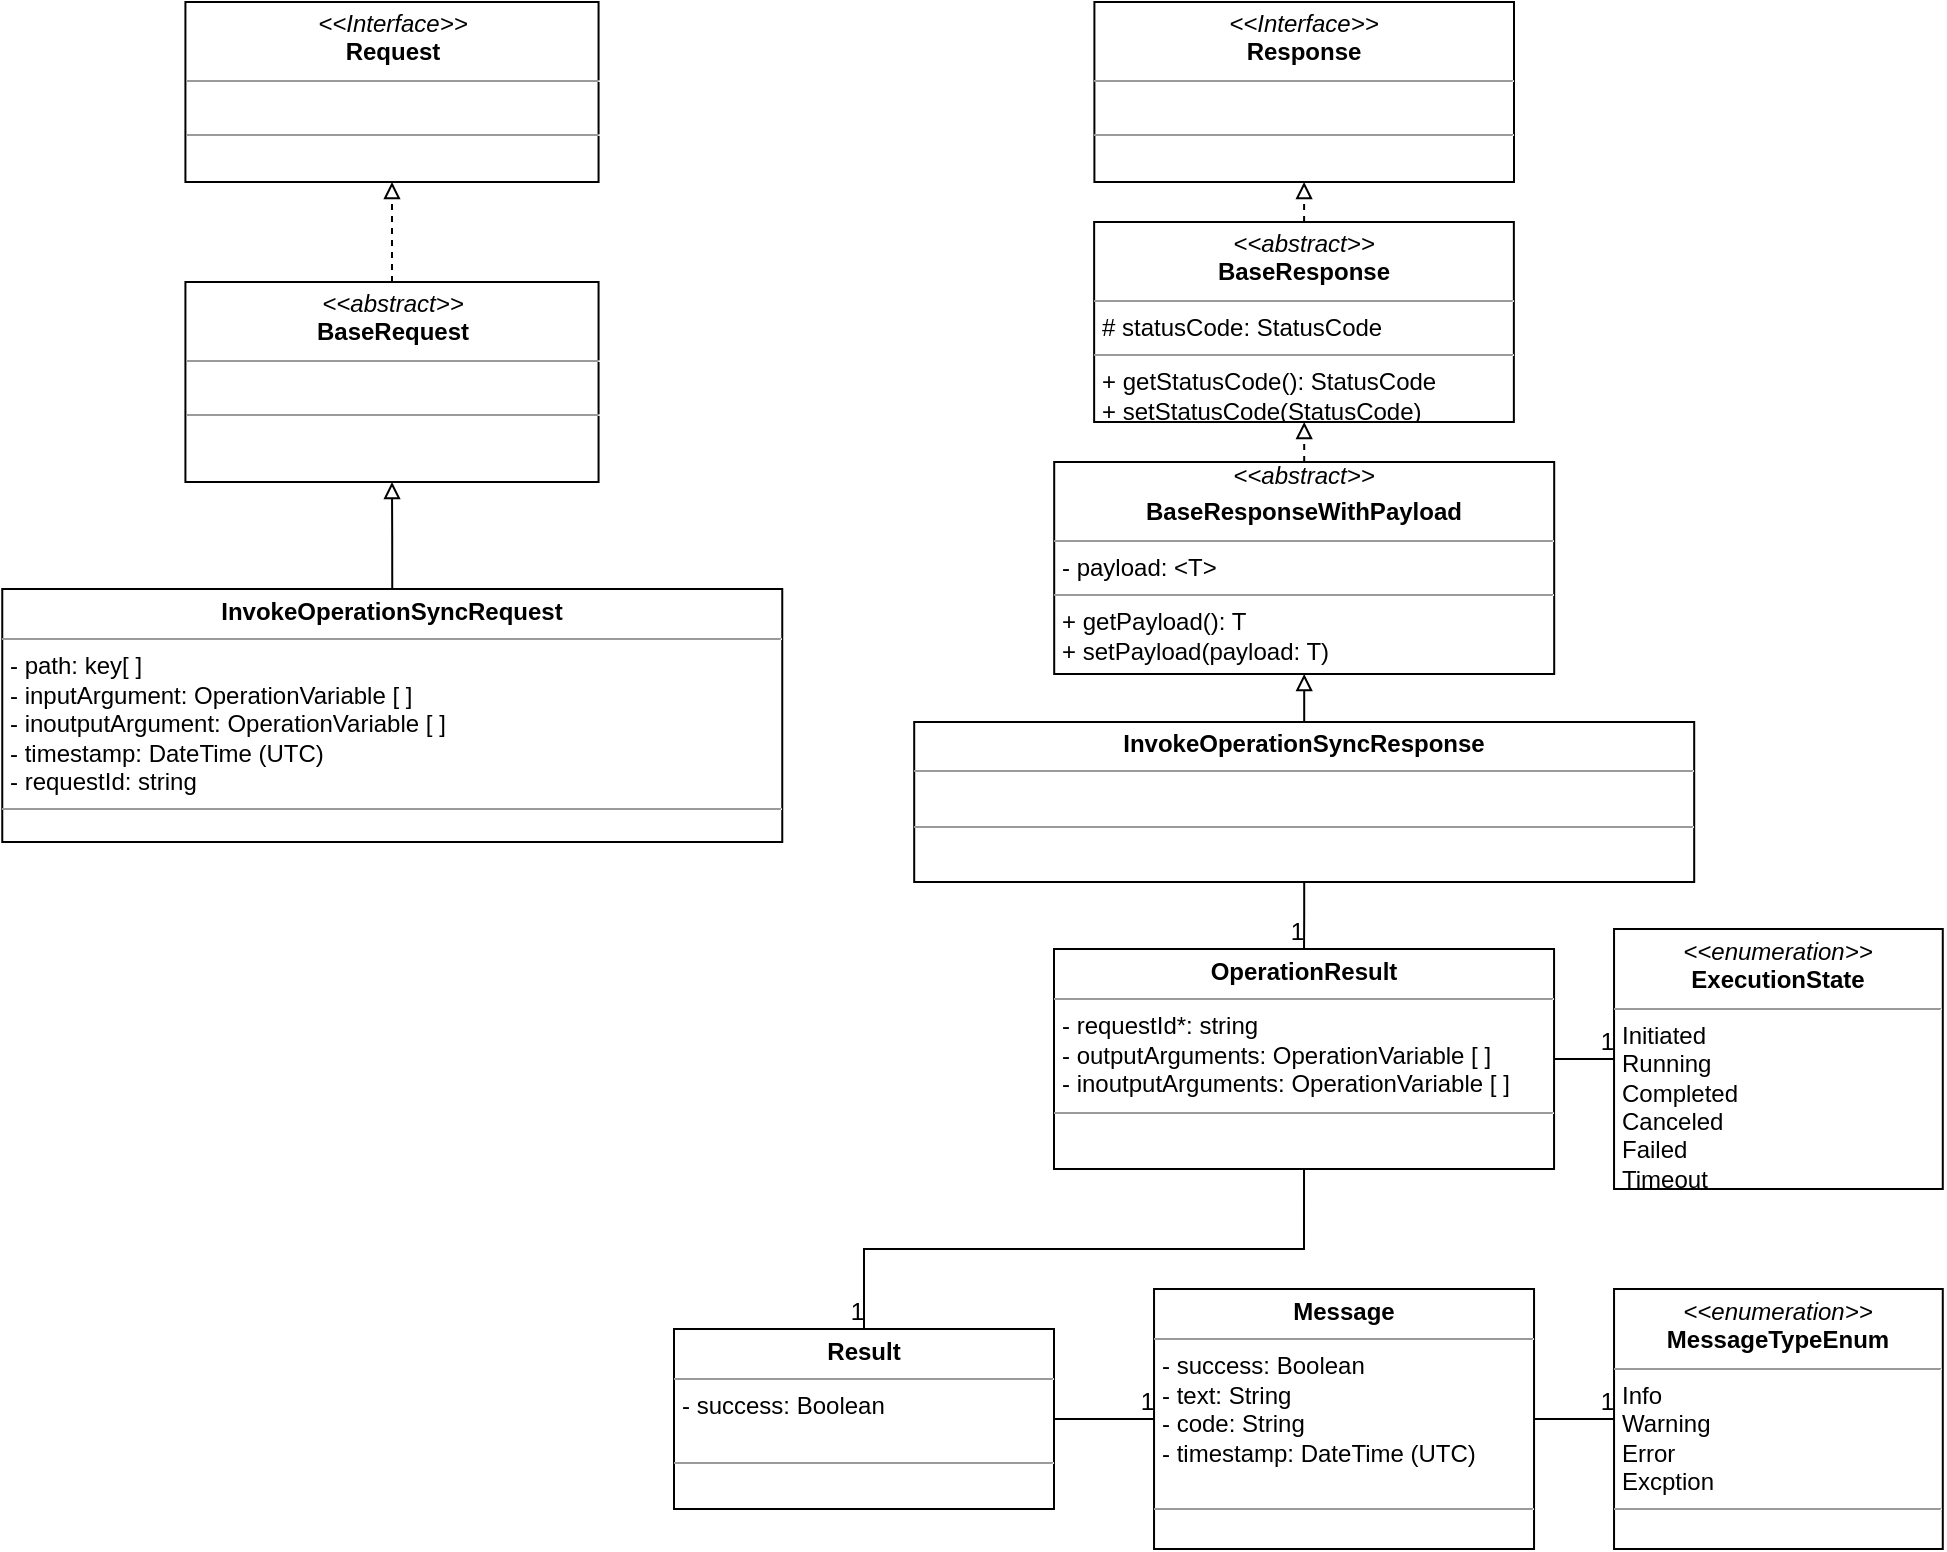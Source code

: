 <mxfile version="15.4.0" type="device"><diagram id="C5RBs43oDa-KdzZeNtuy" name="Page-1"><mxGraphModel dx="1086" dy="926" grid="1" gridSize="10" guides="1" tooltips="1" connect="1" arrows="1" fold="1" page="1" pageScale="1" pageWidth="1169" pageHeight="827" math="0" shadow="0"><root><mxCell id="WIyWlLk6GJQsqaUBKTNV-0"/><mxCell id="WIyWlLk6GJQsqaUBKTNV-1" parent="WIyWlLk6GJQsqaUBKTNV-0"/><mxCell id="f5zDzIItAupmZgzO_Vqk-6" value="&lt;p style=&quot;margin: 0px ; margin-top: 4px ; text-align: center&quot;&gt;&lt;i&gt;&amp;lt;&amp;lt;Interface&amp;gt;&amp;gt;&lt;/i&gt;&lt;br&gt;&lt;b&gt;Request&lt;/b&gt;&lt;/p&gt;&lt;hr size=&quot;1&quot;&gt;&lt;p style=&quot;margin: 0px ; margin-left: 4px&quot;&gt;&lt;br&gt;&lt;/p&gt;&lt;hr size=&quot;1&quot;&gt;&lt;p style=&quot;margin: 0px ; margin-left: 4px&quot;&gt;&lt;br&gt;&lt;/p&gt;" style="verticalAlign=top;align=left;overflow=fill;fontSize=12;fontFamily=Helvetica;html=1;" parent="WIyWlLk6GJQsqaUBKTNV-1" vertex="1"><mxGeometry x="195.71" y="40" width="206.57" height="90" as="geometry"/></mxCell><mxCell id="QECCRtX85m3brhspg_UT-3" value="" style="endArrow=block;html=1;rounded=0;edgeStyle=orthogonalEdgeStyle;entryX=0.5;entryY=1;entryDx=0;entryDy=0;exitX=0.5;exitY=0;exitDx=0;exitDy=0;endFill=0;" parent="WIyWlLk6GJQsqaUBKTNV-1" source="yIvi4q69wvPXSV3NV1Up-0" target="QECCRtX85m3brhspg_UT-87" edge="1"><mxGeometry width="50" height="50" relative="1" as="geometry"><mxPoint x="298.995" y="333.5" as="sourcePoint"/><mxPoint x="299.465" y="275" as="targetPoint"/><Array as="points"/></mxGeometry></mxCell><mxCell id="QECCRtX85m3brhspg_UT-58" style="edgeStyle=orthogonalEdgeStyle;rounded=0;orthogonalLoop=1;jettySize=auto;html=1;entryX=0.5;entryY=1;entryDx=0;entryDy=0;endArrow=block;endFill=0;exitX=0.5;exitY=0;exitDx=0;exitDy=0;" parent="WIyWlLk6GJQsqaUBKTNV-1" source="8xu37eSLTiGDSR_bmknJ-27" target="mao00Wow2SW2rsBsIuWB-4" edge="1"><mxGeometry relative="1" as="geometry"><mxPoint x="765" y="333.5" as="targetPoint"/><mxPoint x="765" y="387.5" as="sourcePoint"/></mxGeometry></mxCell><mxCell id="QECCRtX85m3brhspg_UT-88" style="edgeStyle=orthogonalEdgeStyle;rounded=0;orthogonalLoop=1;jettySize=auto;html=1;entryX=0.5;entryY=1;entryDx=0;entryDy=0;endArrow=block;endFill=0;dashed=1;" parent="WIyWlLk6GJQsqaUBKTNV-1" source="QECCRtX85m3brhspg_UT-87" target="f5zDzIItAupmZgzO_Vqk-6" edge="1"><mxGeometry relative="1" as="geometry"/></mxCell><mxCell id="QECCRtX85m3brhspg_UT-87" value="&lt;p style=&quot;margin: 0px ; margin-top: 4px ; text-align: center&quot;&gt;&lt;i&gt;&amp;lt;&amp;lt;abstract&amp;gt;&amp;gt;&lt;/i&gt;&lt;br&gt;&lt;b&gt;BaseRequest&lt;/b&gt;&lt;/p&gt;&lt;hr size=&quot;1&quot;&gt;&lt;p style=&quot;margin: 0px ; margin-left: 4px&quot;&gt;&lt;br&gt;&lt;/p&gt;&lt;hr size=&quot;1&quot;&gt;&lt;p style=&quot;margin: 0px ; margin-left: 4px&quot;&gt;&lt;br&gt;&lt;/p&gt;" style="verticalAlign=top;align=left;overflow=fill;fontSize=12;fontFamily=Helvetica;html=1;" parent="WIyWlLk6GJQsqaUBKTNV-1" vertex="1"><mxGeometry x="195.71" y="180" width="206.57" height="100" as="geometry"/></mxCell><mxCell id="8xu37eSLTiGDSR_bmknJ-27" value="&lt;p style=&quot;margin: 0px ; margin-top: 4px ; text-align: center&quot;&gt;&lt;b&gt;InvokeOperationSyncResponse&lt;/b&gt;&lt;br&gt;&lt;/p&gt;&lt;hr size=&quot;1&quot;&gt;&lt;p style=&quot;margin: 0px ; margin-left: 4px&quot;&gt;&lt;br&gt;&lt;/p&gt;&lt;hr size=&quot;1&quot;&gt;&lt;p style=&quot;margin: 0px ; margin-left: 4px&quot;&gt;&lt;br&gt;&lt;/p&gt;" style="verticalAlign=top;align=left;overflow=fill;fontSize=12;fontFamily=Helvetica;html=1;" parent="WIyWlLk6GJQsqaUBKTNV-1" vertex="1"><mxGeometry x="560.1" y="400" width="390" height="80" as="geometry"/></mxCell><mxCell id="yIvi4q69wvPXSV3NV1Up-0" value="&lt;p style=&quot;margin: 0px ; margin-top: 4px ; text-align: center&quot;&gt;&lt;b&gt;InvokeOperationSyncRequest&lt;/b&gt;&lt;br&gt;&lt;/p&gt;&lt;hr size=&quot;1&quot;&gt;&lt;p style=&quot;margin: 0px ; margin-left: 4px&quot;&gt;&lt;span&gt;- path: key[ ]&lt;/span&gt;&lt;/p&gt;&lt;p style=&quot;margin: 0px ; margin-left: 4px&quot;&gt;&lt;span&gt;- inputArgument: OperationVariable [ ]&lt;/span&gt;&lt;/p&gt;&lt;p style=&quot;margin: 0px ; margin-left: 4px&quot;&gt;&lt;span&gt;- inoutputArgument: OperationVariable [ ]&lt;/span&gt;&lt;/p&gt;&lt;p style=&quot;margin: 0px ; margin-left: 4px&quot;&gt;&lt;span&gt;- timestamp: DateTime (UTC)&lt;/span&gt;&lt;/p&gt;&lt;p style=&quot;margin: 0px ; margin-left: 4px&quot;&gt;&lt;span&gt;- requestId: string&lt;/span&gt;&lt;/p&gt;&lt;hr size=&quot;1&quot;&gt;&lt;p style=&quot;margin: 0px ; margin-left: 4px&quot;&gt;&lt;br&gt;&lt;/p&gt;" style="verticalAlign=top;align=left;overflow=fill;fontSize=12;fontFamily=Helvetica;html=1;" parent="WIyWlLk6GJQsqaUBKTNV-1" vertex="1"><mxGeometry x="104.13" y="333.5" width="390" height="126.5" as="geometry"/></mxCell><mxCell id="7Yltst27W-OKoZaqkGmi-1" value="&lt;p style=&quot;margin: 0px ; margin-top: 4px ; text-align: center&quot;&gt;&lt;i&gt;&amp;lt;&amp;lt;enumeration&amp;gt;&amp;gt;&lt;/i&gt;&lt;br&gt;&lt;b&gt;ExecutionState&lt;/b&gt;&lt;/p&gt;&lt;hr size=&quot;1&quot;&gt;&lt;p style=&quot;margin: 0px ; margin-left: 4px&quot;&gt;Initiated&lt;/p&gt;&lt;p style=&quot;margin: 0px ; margin-left: 4px&quot;&gt;Running&lt;/p&gt;&lt;p style=&quot;margin: 0px ; margin-left: 4px&quot;&gt;Completed&lt;/p&gt;&lt;p style=&quot;margin: 0px ; margin-left: 4px&quot;&gt;Canceled&lt;/p&gt;&lt;p style=&quot;margin: 0px ; margin-left: 4px&quot;&gt;Failed&lt;/p&gt;&lt;p style=&quot;margin: 0px ; margin-left: 4px&quot;&gt;Timeout&lt;/p&gt;&lt;hr size=&quot;1&quot;&gt;&lt;p style=&quot;margin: 0px ; margin-left: 4px&quot;&gt;&lt;br&gt;&lt;/p&gt;" style="verticalAlign=top;align=left;overflow=fill;fontSize=12;fontFamily=Helvetica;html=1;" parent="WIyWlLk6GJQsqaUBKTNV-1" vertex="1"><mxGeometry x="910.02" y="503.5" width="164.37" height="130" as="geometry"/></mxCell><mxCell id="7Yltst27W-OKoZaqkGmi-2" value="" style="endArrow=none;html=1;rounded=0;edgeStyle=orthogonalEdgeStyle;exitX=1;exitY=0.5;exitDx=0;exitDy=0;entryX=0;entryY=0.5;entryDx=0;entryDy=0;" parent="WIyWlLk6GJQsqaUBKTNV-1" source="7Yltst27W-OKoZaqkGmi-4" target="7Yltst27W-OKoZaqkGmi-1" edge="1"><mxGeometry relative="1" as="geometry"><mxPoint x="703.65" y="698.5" as="sourcePoint"/><mxPoint x="973.59" y="803.5" as="targetPoint"/></mxGeometry></mxCell><mxCell id="7Yltst27W-OKoZaqkGmi-3" value="1" style="resizable=0;html=1;align=right;verticalAlign=bottom;" parent="7Yltst27W-OKoZaqkGmi-2" connectable="0" vertex="1"><mxGeometry x="1" relative="1" as="geometry"/></mxCell><mxCell id="7Yltst27W-OKoZaqkGmi-4" value="&lt;p style=&quot;margin: 0px ; margin-top: 4px ; text-align: center&quot;&gt;&lt;b&gt;OperationResult&lt;/b&gt;&lt;/p&gt;&lt;hr size=&quot;1&quot;&gt;&lt;p style=&quot;margin: 0px ; margin-left: 4px&quot;&gt;&lt;span&gt;- requestId*: string&lt;/span&gt;&lt;br&gt;&lt;/p&gt;&lt;p style=&quot;margin: 0px ; margin-left: 4px&quot;&gt;- outputArguments: OperationVariable [ ]&lt;/p&gt;&lt;p style=&quot;margin: 0px ; margin-left: 4px&quot;&gt;- inoutputArguments: OperationVariable [ ]&lt;/p&gt;&lt;hr size=&quot;1&quot;&gt;&lt;p style=&quot;margin: 0px ; margin-left: 4px&quot;&gt;&lt;br&gt;&lt;/p&gt;" style="verticalAlign=top;align=left;overflow=fill;fontSize=12;fontFamily=Helvetica;html=1;" parent="WIyWlLk6GJQsqaUBKTNV-1" vertex="1"><mxGeometry x="630" y="513.5" width="250.03" height="110" as="geometry"/></mxCell><mxCell id="7Yltst27W-OKoZaqkGmi-5" value="" style="endArrow=none;html=1;rounded=0;edgeStyle=orthogonalEdgeStyle;entryX=0.5;entryY=0;entryDx=0;entryDy=0;exitX=0.5;exitY=1;exitDx=0;exitDy=0;" parent="WIyWlLk6GJQsqaUBKTNV-1" source="8xu37eSLTiGDSR_bmknJ-27" target="7Yltst27W-OKoZaqkGmi-4" edge="1"><mxGeometry relative="1" as="geometry"><mxPoint x="740" y="483.5" as="sourcePoint"/><mxPoint x="900" y="483.5" as="targetPoint"/></mxGeometry></mxCell><mxCell id="7Yltst27W-OKoZaqkGmi-6" value="1" style="resizable=0;html=1;align=right;verticalAlign=bottom;" parent="7Yltst27W-OKoZaqkGmi-5" connectable="0" vertex="1"><mxGeometry x="1" relative="1" as="geometry"/></mxCell><mxCell id="J_GvPm8REV1haMVJFqvA-0" value="&lt;p style=&quot;margin: 0px ; margin-top: 4px ; text-align: center&quot;&gt;&lt;b&gt;Result&lt;/b&gt;&lt;/p&gt;&lt;hr size=&quot;1&quot;&gt;&lt;p style=&quot;margin: 0px ; margin-left: 4px&quot;&gt;- success: Boolean&lt;br&gt;&lt;br&gt;&lt;/p&gt;&lt;hr size=&quot;1&quot;&gt;&lt;p style=&quot;margin: 0px ; margin-left: 4px&quot;&gt;&lt;br&gt;&lt;/p&gt;" style="verticalAlign=top;align=left;overflow=fill;fontSize=12;fontFamily=Helvetica;html=1;" parent="WIyWlLk6GJQsqaUBKTNV-1" vertex="1"><mxGeometry x="440" y="703.5" width="190" height="90" as="geometry"/></mxCell><mxCell id="J_GvPm8REV1haMVJFqvA-1" value="&lt;p style=&quot;margin: 0px ; margin-top: 4px ; text-align: center&quot;&gt;&lt;b&gt;Message&lt;/b&gt;&lt;/p&gt;&lt;hr size=&quot;1&quot;&gt;&lt;p style=&quot;margin: 0px ; margin-left: 4px&quot;&gt;- success: Boolean&lt;/p&gt;&lt;p style=&quot;margin: 0px ; margin-left: 4px&quot;&gt;- text: String&lt;/p&gt;&lt;p style=&quot;margin: 0px ; margin-left: 4px&quot;&gt;- code: String&lt;/p&gt;&lt;p style=&quot;margin: 0px ; margin-left: 4px&quot;&gt;- timestamp: DateTime (UTC)&lt;br&gt;&lt;br&gt;&lt;/p&gt;&lt;hr size=&quot;1&quot;&gt;&lt;p style=&quot;margin: 0px ; margin-left: 4px&quot;&gt;&lt;br&gt;&lt;/p&gt;" style="verticalAlign=top;align=left;overflow=fill;fontSize=12;fontFamily=Helvetica;html=1;" parent="WIyWlLk6GJQsqaUBKTNV-1" vertex="1"><mxGeometry x="680.02" y="683.5" width="190" height="130" as="geometry"/></mxCell><mxCell id="J_GvPm8REV1haMVJFqvA-2" value="&lt;p style=&quot;margin: 0px ; margin-top: 4px ; text-align: center&quot;&gt;&lt;i&gt;&amp;lt;&amp;lt;enumeration&amp;gt;&amp;gt;&lt;/i&gt;&lt;br&gt;&lt;b&gt;MessageTypeEnum&lt;/b&gt;&lt;/p&gt;&lt;hr size=&quot;1&quot;&gt;&lt;p style=&quot;margin: 0px ; margin-left: 4px&quot;&gt;Info&lt;/p&gt;&lt;p style=&quot;margin: 0px ; margin-left: 4px&quot;&gt;Warning&lt;/p&gt;&lt;p style=&quot;margin: 0px ; margin-left: 4px&quot;&gt;Error&lt;/p&gt;&lt;p style=&quot;margin: 0px ; margin-left: 4px&quot;&gt;Excption&lt;/p&gt;&lt;hr size=&quot;1&quot;&gt;&lt;p style=&quot;margin: 0px ; margin-left: 4px&quot;&gt;&lt;br&gt;&lt;/p&gt;" style="verticalAlign=top;align=left;overflow=fill;fontSize=12;fontFamily=Helvetica;html=1;" parent="WIyWlLk6GJQsqaUBKTNV-1" vertex="1"><mxGeometry x="910.02" y="683.5" width="164.37" height="130" as="geometry"/></mxCell><mxCell id="J_GvPm8REV1haMVJFqvA-3" value="" style="endArrow=none;html=1;rounded=0;edgeStyle=orthogonalEdgeStyle;exitX=0.5;exitY=1;exitDx=0;exitDy=0;entryX=0.5;entryY=0;entryDx=0;entryDy=0;" parent="WIyWlLk6GJQsqaUBKTNV-1" source="7Yltst27W-OKoZaqkGmi-4" target="J_GvPm8REV1haMVJFqvA-0" edge="1"><mxGeometry relative="1" as="geometry"><mxPoint x="755.015" y="653.5" as="sourcePoint"/><mxPoint x="990.02" y="733.5" as="targetPoint"/></mxGeometry></mxCell><mxCell id="J_GvPm8REV1haMVJFqvA-4" value="1" style="resizable=0;html=1;align=right;verticalAlign=bottom;" parent="J_GvPm8REV1haMVJFqvA-3" connectable="0" vertex="1"><mxGeometry x="1" relative="1" as="geometry"/></mxCell><mxCell id="J_GvPm8REV1haMVJFqvA-5" value="" style="endArrow=none;html=1;rounded=0;edgeStyle=orthogonalEdgeStyle;exitX=1;exitY=0.5;exitDx=0;exitDy=0;" parent="WIyWlLk6GJQsqaUBKTNV-1" source="J_GvPm8REV1haMVJFqvA-0" target="J_GvPm8REV1haMVJFqvA-1" edge="1"><mxGeometry relative="1" as="geometry"><mxPoint x="765.015" y="663.5" as="sourcePoint"/><mxPoint x="765.02" y="723.5" as="targetPoint"/></mxGeometry></mxCell><mxCell id="J_GvPm8REV1haMVJFqvA-6" value="1" style="resizable=0;html=1;align=right;verticalAlign=bottom;" parent="J_GvPm8REV1haMVJFqvA-5" connectable="0" vertex="1"><mxGeometry x="1" relative="1" as="geometry"/></mxCell><mxCell id="J_GvPm8REV1haMVJFqvA-10" value="" style="endArrow=none;html=1;rounded=0;edgeStyle=orthogonalEdgeStyle;exitX=1;exitY=0.5;exitDx=0;exitDy=0;entryX=0;entryY=0.5;entryDx=0;entryDy=0;" parent="WIyWlLk6GJQsqaUBKTNV-1" source="J_GvPm8REV1haMVJFqvA-1" target="J_GvPm8REV1haMVJFqvA-2" edge="1"><mxGeometry relative="1" as="geometry"><mxPoint x="430.02" y="853.5" as="sourcePoint"/><mxPoint x="590.02" y="853.5" as="targetPoint"/></mxGeometry></mxCell><mxCell id="J_GvPm8REV1haMVJFqvA-11" value="1" style="resizable=0;html=1;align=right;verticalAlign=bottom;" parent="J_GvPm8REV1haMVJFqvA-10" connectable="0" vertex="1"><mxGeometry x="1" relative="1" as="geometry"/></mxCell><mxCell id="mao00Wow2SW2rsBsIuWB-0" value="&lt;p style=&quot;margin: 0px ; margin-top: 4px ; text-align: center&quot;&gt;&lt;i&gt;&amp;lt;&amp;lt;Interface&amp;gt;&amp;gt;&lt;/i&gt;&lt;br&gt;&lt;b&gt;Response&lt;/b&gt;&lt;/p&gt;&lt;hr size=&quot;1&quot;&gt;&lt;p style=&quot;margin: 0px ; margin-left: 4px&quot;&gt;&lt;br&gt;&lt;/p&gt;&lt;hr size=&quot;1&quot;&gt;&lt;p style=&quot;margin: 0px ; margin-left: 4px&quot;&gt;&lt;br&gt;&lt;/p&gt;" style="verticalAlign=top;align=left;overflow=fill;fontSize=12;fontFamily=Helvetica;html=1;" parent="WIyWlLk6GJQsqaUBKTNV-1" vertex="1"><mxGeometry x="650.2" y="40" width="209.8" height="90" as="geometry"/></mxCell><mxCell id="mao00Wow2SW2rsBsIuWB-1" style="edgeStyle=orthogonalEdgeStyle;rounded=0;orthogonalLoop=1;jettySize=auto;html=1;entryX=0.5;entryY=1;entryDx=0;entryDy=0;endArrow=block;endFill=0;dashed=1;" parent="WIyWlLk6GJQsqaUBKTNV-1" source="mao00Wow2SW2rsBsIuWB-2" target="mao00Wow2SW2rsBsIuWB-0" edge="1"><mxGeometry relative="1" as="geometry"/></mxCell><mxCell id="mao00Wow2SW2rsBsIuWB-2" value="&lt;p style=&quot;margin: 0px ; margin-top: 4px ; text-align: center&quot;&gt;&lt;i&gt;&amp;lt;&amp;lt;abstract&amp;gt;&amp;gt;&lt;/i&gt;&lt;br&gt;&lt;b&gt;BaseResponse&lt;/b&gt;&lt;/p&gt;&lt;hr size=&quot;1&quot;&gt;&lt;p style=&quot;margin: 0px ; margin-left: 4px&quot;&gt;# statusCode: StatusCode&lt;/p&gt;&lt;hr size=&quot;1&quot;&gt;&lt;p style=&quot;margin: 0px ; margin-left: 4px&quot;&gt;+ getStatusCode(): StatusCode&lt;br&gt;+ setStatusCode(StatusCode)&lt;/p&gt;" style="verticalAlign=top;align=left;overflow=fill;fontSize=12;fontFamily=Helvetica;html=1;" parent="WIyWlLk6GJQsqaUBKTNV-1" vertex="1"><mxGeometry x="650.07" y="150" width="209.86" height="100" as="geometry"/></mxCell><mxCell id="mao00Wow2SW2rsBsIuWB-3" style="edgeStyle=orthogonalEdgeStyle;rounded=0;orthogonalLoop=1;jettySize=auto;html=1;entryX=0.5;entryY=1;entryDx=0;entryDy=0;endArrow=block;endFill=0;dashed=1;" parent="WIyWlLk6GJQsqaUBKTNV-1" source="mao00Wow2SW2rsBsIuWB-4" target="mao00Wow2SW2rsBsIuWB-2" edge="1"><mxGeometry relative="1" as="geometry"><mxPoint x="755.14" y="320" as="targetPoint"/></mxGeometry></mxCell><mxCell id="mao00Wow2SW2rsBsIuWB-4" value="&lt;div style=&quot;text-align: center&quot;&gt;&lt;i&gt;&amp;lt;&amp;lt;abstract&amp;gt;&amp;gt;&lt;/i&gt;&lt;/div&gt;&lt;p style=&quot;margin: 0px ; margin-top: 4px ; text-align: center&quot;&gt;&lt;b&gt;BaseResponseWithPayload&lt;/b&gt;&lt;br&gt;&lt;/p&gt;&lt;hr size=&quot;1&quot;&gt;&lt;p style=&quot;margin: 0px ; margin-left: 4px&quot;&gt;- payload: &amp;lt;T&amp;gt;&lt;/p&gt;&lt;hr size=&quot;1&quot;&gt;&lt;p style=&quot;margin: 0px ; margin-left: 4px&quot;&gt;+ getPayload(): T&lt;/p&gt;&lt;p style=&quot;margin: 0px ; margin-left: 4px&quot;&gt;+ setPayload(payload: T)&lt;/p&gt;" style="verticalAlign=top;align=left;overflow=fill;fontSize=12;fontFamily=Helvetica;html=1;" parent="WIyWlLk6GJQsqaUBKTNV-1" vertex="1"><mxGeometry x="630.1" y="270" width="250" height="106" as="geometry"/></mxCell></root></mxGraphModel></diagram></mxfile>